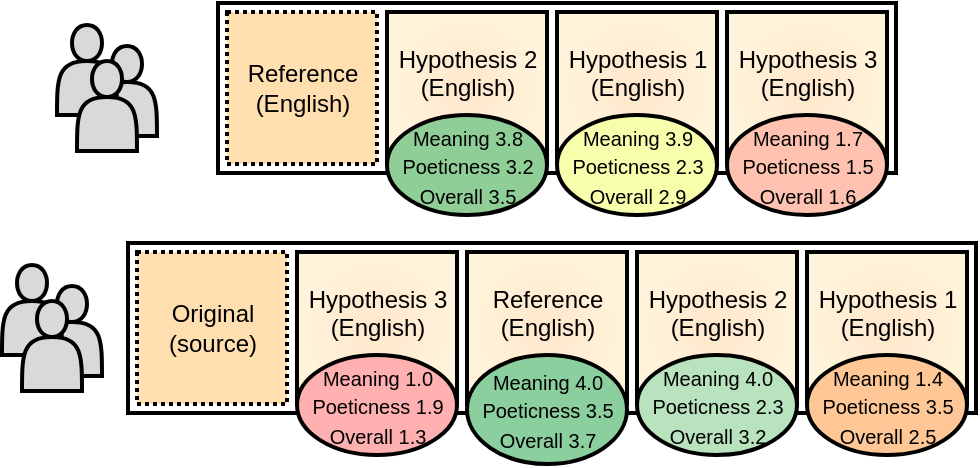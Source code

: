 <mxfile version="20.2.3" type="device"><diagram id="Ui66EdKXlqYHoJ0AfhEl" name="Page-1"><mxGraphModel dx="825" dy="1462" grid="1" gridSize="10" guides="1" tooltips="1" connect="1" arrows="1" fold="1" page="1" pageScale="1" pageWidth="850" pageHeight="1100" math="0" shadow="0"><root><mxCell id="0"/><mxCell id="1" parent="0"/><mxCell id="4t4W7JBqWaffIhBPZhyE-18" value="" style="rounded=0;whiteSpace=wrap;html=1;fontSize=10;strokeWidth=2;fillColor=none;" vertex="1" parent="1"><mxGeometry x="438" y="-30.5" width="339" height="85" as="geometry"/></mxCell><mxCell id="4t4W7JBqWaffIhBPZhyE-15" value="" style="rounded=0;whiteSpace=wrap;html=1;fontSize=10;strokeWidth=2;fillColor=none;" vertex="1" parent="1"><mxGeometry x="393" y="89.5" width="424" height="85" as="geometry"/></mxCell><mxCell id="_foDMwzylxgziTmMKVXa-74" value="" style="group" parent="1" vertex="1" connectable="0"><mxGeometry x="330" y="100.5" width="50" height="63" as="geometry"/></mxCell><mxCell id="_foDMwzylxgziTmMKVXa-32" value="" style="shape=actor;whiteSpace=wrap;html=1;strokeColor=#000000;strokeWidth=2;fillColor=#D9D9D9;" parent="_foDMwzylxgziTmMKVXa-74" vertex="1"><mxGeometry x="20" y="10.5" width="30" height="45" as="geometry"/></mxCell><mxCell id="_foDMwzylxgziTmMKVXa-33" value="" style="shape=actor;whiteSpace=wrap;html=1;strokeColor=#000000;strokeWidth=2;fillColor=#D9D9D9;" parent="_foDMwzylxgziTmMKVXa-74" vertex="1"><mxGeometry width="30" height="45" as="geometry"/></mxCell><mxCell id="_foDMwzylxgziTmMKVXa-34" value="" style="shape=actor;whiteSpace=wrap;html=1;strokeColor=#000000;strokeWidth=2;fillColor=#D9D9D9;" parent="_foDMwzylxgziTmMKVXa-74" vertex="1"><mxGeometry x="10" y="18" width="30" height="45" as="geometry"/></mxCell><mxCell id="_foDMwzylxgziTmMKVXa-52" value="Original&lt;br&gt;(source)" style="rounded=0;whiteSpace=wrap;html=1;strokeWidth=2;fillColor=#FFDFB0;strokeColor=#000000;fillStyle=auto;fontStyle=0;gradientColor=none;gradientDirection=south;dashed=1;dashPattern=1 1;" parent="1" vertex="1"><mxGeometry x="397.5" y="94" width="75" height="76" as="geometry"/></mxCell><mxCell id="_foDMwzylxgziTmMKVXa-54" value="Hypothesis 3&lt;br&gt;(English)&lt;br&gt;." style="rounded=0;whiteSpace=wrap;html=1;strokeWidth=2;fillColor=#FFE6CC;strokeColor=#000000;fillStyle=solid;fontStyle=0;gradientColor=#FFF4DB;gradientDirection=radial;" parent="1" vertex="1"><mxGeometry x="477.5" y="94" width="80" height="76" as="geometry"/></mxCell><mxCell id="_foDMwzylxgziTmMKVXa-55" value="Reference&lt;br&gt;(English)&lt;br&gt;." style="rounded=0;whiteSpace=wrap;html=1;strokeWidth=2;fillColor=#FFE6CC;strokeColor=#000000;fillStyle=solid;fontStyle=0;gradientColor=#FFF4DB;gradientDirection=radial;" parent="1" vertex="1"><mxGeometry x="562.5" y="94" width="80" height="76" as="geometry"/></mxCell><mxCell id="_foDMwzylxgziTmMKVXa-56" value="Hypothesis 2&lt;br&gt;(English)&lt;br&gt;." style="rounded=0;whiteSpace=wrap;html=1;strokeWidth=2;fillColor=#FFE6CC;strokeColor=#000000;fillStyle=solid;fontStyle=0;gradientColor=#FFF4DB;gradientDirection=radial;" parent="1" vertex="1"><mxGeometry x="647.5" y="94" width="80" height="76" as="geometry"/></mxCell><mxCell id="_foDMwzylxgziTmMKVXa-57" value="Hypothesis 1&lt;br&gt;(English)&lt;br&gt;." style="rounded=0;whiteSpace=wrap;html=1;strokeWidth=2;fillColor=#FFE6CC;strokeColor=#000000;fillStyle=solid;fontStyle=0;gradientColor=#FFF4DB;gradientDirection=radial;" parent="1" vertex="1"><mxGeometry x="732.5" y="94" width="80" height="76" as="geometry"/></mxCell><mxCell id="_foDMwzylxgziTmMKVXa-59" value="&lt;div style=&quot;&quot;&gt;&lt;/div&gt;&lt;span style=&quot;font-size: 10px;&quot;&gt;Meaning 1.0 Poeticness 1.9&lt;br&gt;&lt;/span&gt;&lt;span style=&quot;background-color: initial; font-size: 10px;&quot;&gt;Overall 1.3&lt;/span&gt;&lt;span style=&quot;font-size: 10px;&quot;&gt;&lt;br&gt;&lt;/span&gt;" style="ellipse;whiteSpace=wrap;html=1;strokeWidth=2;fillColor=#FFB0B0;strokeColor=#000000;align=center;" parent="1" vertex="1"><mxGeometry x="477.5" y="145.5" width="80" height="50" as="geometry"/></mxCell><mxCell id="_foDMwzylxgziTmMKVXa-60" value="&lt;span style=&quot;font-size: 10px;&quot;&gt;Meaning 4.0 Poeticness 3.5&lt;br&gt;&lt;/span&gt;&lt;span style=&quot;background-color: initial; font-size: 10px;&quot;&gt;Overall 3.7&lt;/span&gt;" style="ellipse;whiteSpace=wrap;html=1;strokeWidth=2;fillColor=#8ACF9D;strokeColor=#000000;" parent="1" vertex="1"><mxGeometry x="562.5" y="145.5" width="80" height="54.5" as="geometry"/></mxCell><mxCell id="_foDMwzylxgziTmMKVXa-71" value="&lt;span style=&quot;font-size: 10px;&quot;&gt;Meaning 4.0 Poeticness 2.3&lt;br&gt;&lt;/span&gt;&lt;span style=&quot;background-color: initial; font-size: 10px;&quot;&gt;Overall 3.2&lt;/span&gt;" style="ellipse;whiteSpace=wrap;html=1;strokeWidth=2;fillColor=#B9E3BE;strokeColor=#000000;" parent="1" vertex="1"><mxGeometry x="647.5" y="145.5" width="80" height="50" as="geometry"/></mxCell><mxCell id="_foDMwzylxgziTmMKVXa-72" value="&lt;span style=&quot;font-size: 10px;&quot;&gt;Meaning 1.4 Poeticness 3.5&lt;br&gt;&lt;/span&gt;&lt;span style=&quot;background-color: initial; font-size: 10px;&quot;&gt;Overall 2.5&lt;/span&gt;" style="ellipse;whiteSpace=wrap;html=1;strokeWidth=2;fillColor=#FFC796;strokeColor=#000000;" parent="1" vertex="1"><mxGeometry x="732.5" y="145.5" width="80" height="50" as="geometry"/></mxCell><mxCell id="4t4W7JBqWaffIhBPZhyE-1" value="" style="group" vertex="1" connectable="0" parent="1"><mxGeometry x="357.5" y="-19.5" width="50" height="63" as="geometry"/></mxCell><mxCell id="4t4W7JBqWaffIhBPZhyE-2" value="" style="shape=actor;whiteSpace=wrap;html=1;strokeColor=#000000;strokeWidth=2;fillColor=#D9D9D9;" vertex="1" parent="4t4W7JBqWaffIhBPZhyE-1"><mxGeometry x="20" y="10.5" width="30" height="45" as="geometry"/></mxCell><mxCell id="4t4W7JBqWaffIhBPZhyE-3" value="" style="shape=actor;whiteSpace=wrap;html=1;strokeColor=#000000;strokeWidth=2;fillColor=#D9D9D9;" vertex="1" parent="4t4W7JBqWaffIhBPZhyE-1"><mxGeometry width="30" height="45" as="geometry"/></mxCell><mxCell id="4t4W7JBqWaffIhBPZhyE-4" value="" style="shape=actor;whiteSpace=wrap;html=1;strokeColor=#000000;strokeWidth=2;fillColor=#D9D9D9;" vertex="1" parent="4t4W7JBqWaffIhBPZhyE-1"><mxGeometry x="10" y="18" width="30" height="45" as="geometry"/></mxCell><mxCell id="4t4W7JBqWaffIhBPZhyE-6" value="Reference&lt;br&gt;(English)" style="rounded=0;whiteSpace=wrap;html=1;strokeWidth=2;fillColor=#FFDFB0;strokeColor=#000000;fillStyle=auto;fontStyle=0;gradientColor=none;gradientDirection=south;dashed=1;dashPattern=1 1;" vertex="1" parent="1"><mxGeometry x="442.5" y="-26" width="75" height="76" as="geometry"/></mxCell><mxCell id="4t4W7JBqWaffIhBPZhyE-7" value="Hypothesis 2&lt;br&gt;(English)&lt;br&gt;." style="rounded=0;whiteSpace=wrap;html=1;strokeWidth=2;fillColor=#FFE6CC;strokeColor=#000000;fillStyle=solid;fontStyle=0;gradientColor=#FFF4DB;gradientDirection=radial;" vertex="1" parent="1"><mxGeometry x="522.5" y="-26" width="80" height="76" as="geometry"/></mxCell><mxCell id="4t4W7JBqWaffIhBPZhyE-9" value="Hypothesis 1&lt;br&gt;(English)&lt;br&gt;." style="rounded=0;whiteSpace=wrap;html=1;strokeWidth=2;fillColor=#FFE6CC;strokeColor=#000000;fillStyle=solid;fontStyle=0;gradientColor=#FFF4DB;gradientDirection=radial;" vertex="1" parent="1"><mxGeometry x="607.5" y="-26" width="80" height="76" as="geometry"/></mxCell><mxCell id="4t4W7JBqWaffIhBPZhyE-10" value="Hypothesis 3&lt;br&gt;(English)&lt;br&gt;." style="rounded=0;whiteSpace=wrap;html=1;strokeWidth=2;fillColor=#FFE6CC;strokeColor=#000000;fillStyle=solid;fontStyle=0;gradientColor=#FFF4DB;gradientDirection=radial;" vertex="1" parent="1"><mxGeometry x="692.5" y="-26" width="80" height="76" as="geometry"/></mxCell><mxCell id="4t4W7JBqWaffIhBPZhyE-11" value="&lt;div style=&quot;&quot;&gt;&lt;/div&gt;&lt;span style=&quot;font-size: 10px;&quot;&gt;Meaning 3.8 Poeticness 3.2&lt;br&gt;&lt;/span&gt;&lt;span style=&quot;background-color: initial; font-size: 10px;&quot;&gt;Overall 3.5&lt;/span&gt;&lt;span style=&quot;font-size: 10px;&quot;&gt;&lt;br&gt;&lt;/span&gt;" style="ellipse;whiteSpace=wrap;html=1;strokeWidth=2;fillColor=#8FCF97;strokeColor=#000000;align=center;" vertex="1" parent="1"><mxGeometry x="522.5" y="25.5" width="80" height="50" as="geometry"/></mxCell><mxCell id="4t4W7JBqWaffIhBPZhyE-13" value="&lt;span style=&quot;font-size: 10px;&quot;&gt;Meaning 3.9 Poeticness 2.3&lt;br&gt;&lt;/span&gt;&lt;span style=&quot;background-color: initial; font-size: 10px;&quot;&gt;Overall 2.9&lt;/span&gt;" style="ellipse;whiteSpace=wrap;html=1;strokeWidth=2;fillColor=#F7FFAD;strokeColor=#000000;" vertex="1" parent="1"><mxGeometry x="607.5" y="25.5" width="80" height="50" as="geometry"/></mxCell><mxCell id="4t4W7JBqWaffIhBPZhyE-14" value="&lt;span style=&quot;font-size: 10px;&quot;&gt;Meaning 1.7 Poeticness 1.5&lt;br&gt;&lt;/span&gt;&lt;span style=&quot;background-color: initial; font-size: 10px;&quot;&gt;Overall 1.6&lt;/span&gt;" style="ellipse;whiteSpace=wrap;html=1;strokeWidth=2;fillColor=#FFC2B0;strokeColor=#000000;" vertex="1" parent="1"><mxGeometry x="692.5" y="25.5" width="80" height="50" as="geometry"/></mxCell></root></mxGraphModel></diagram></mxfile>